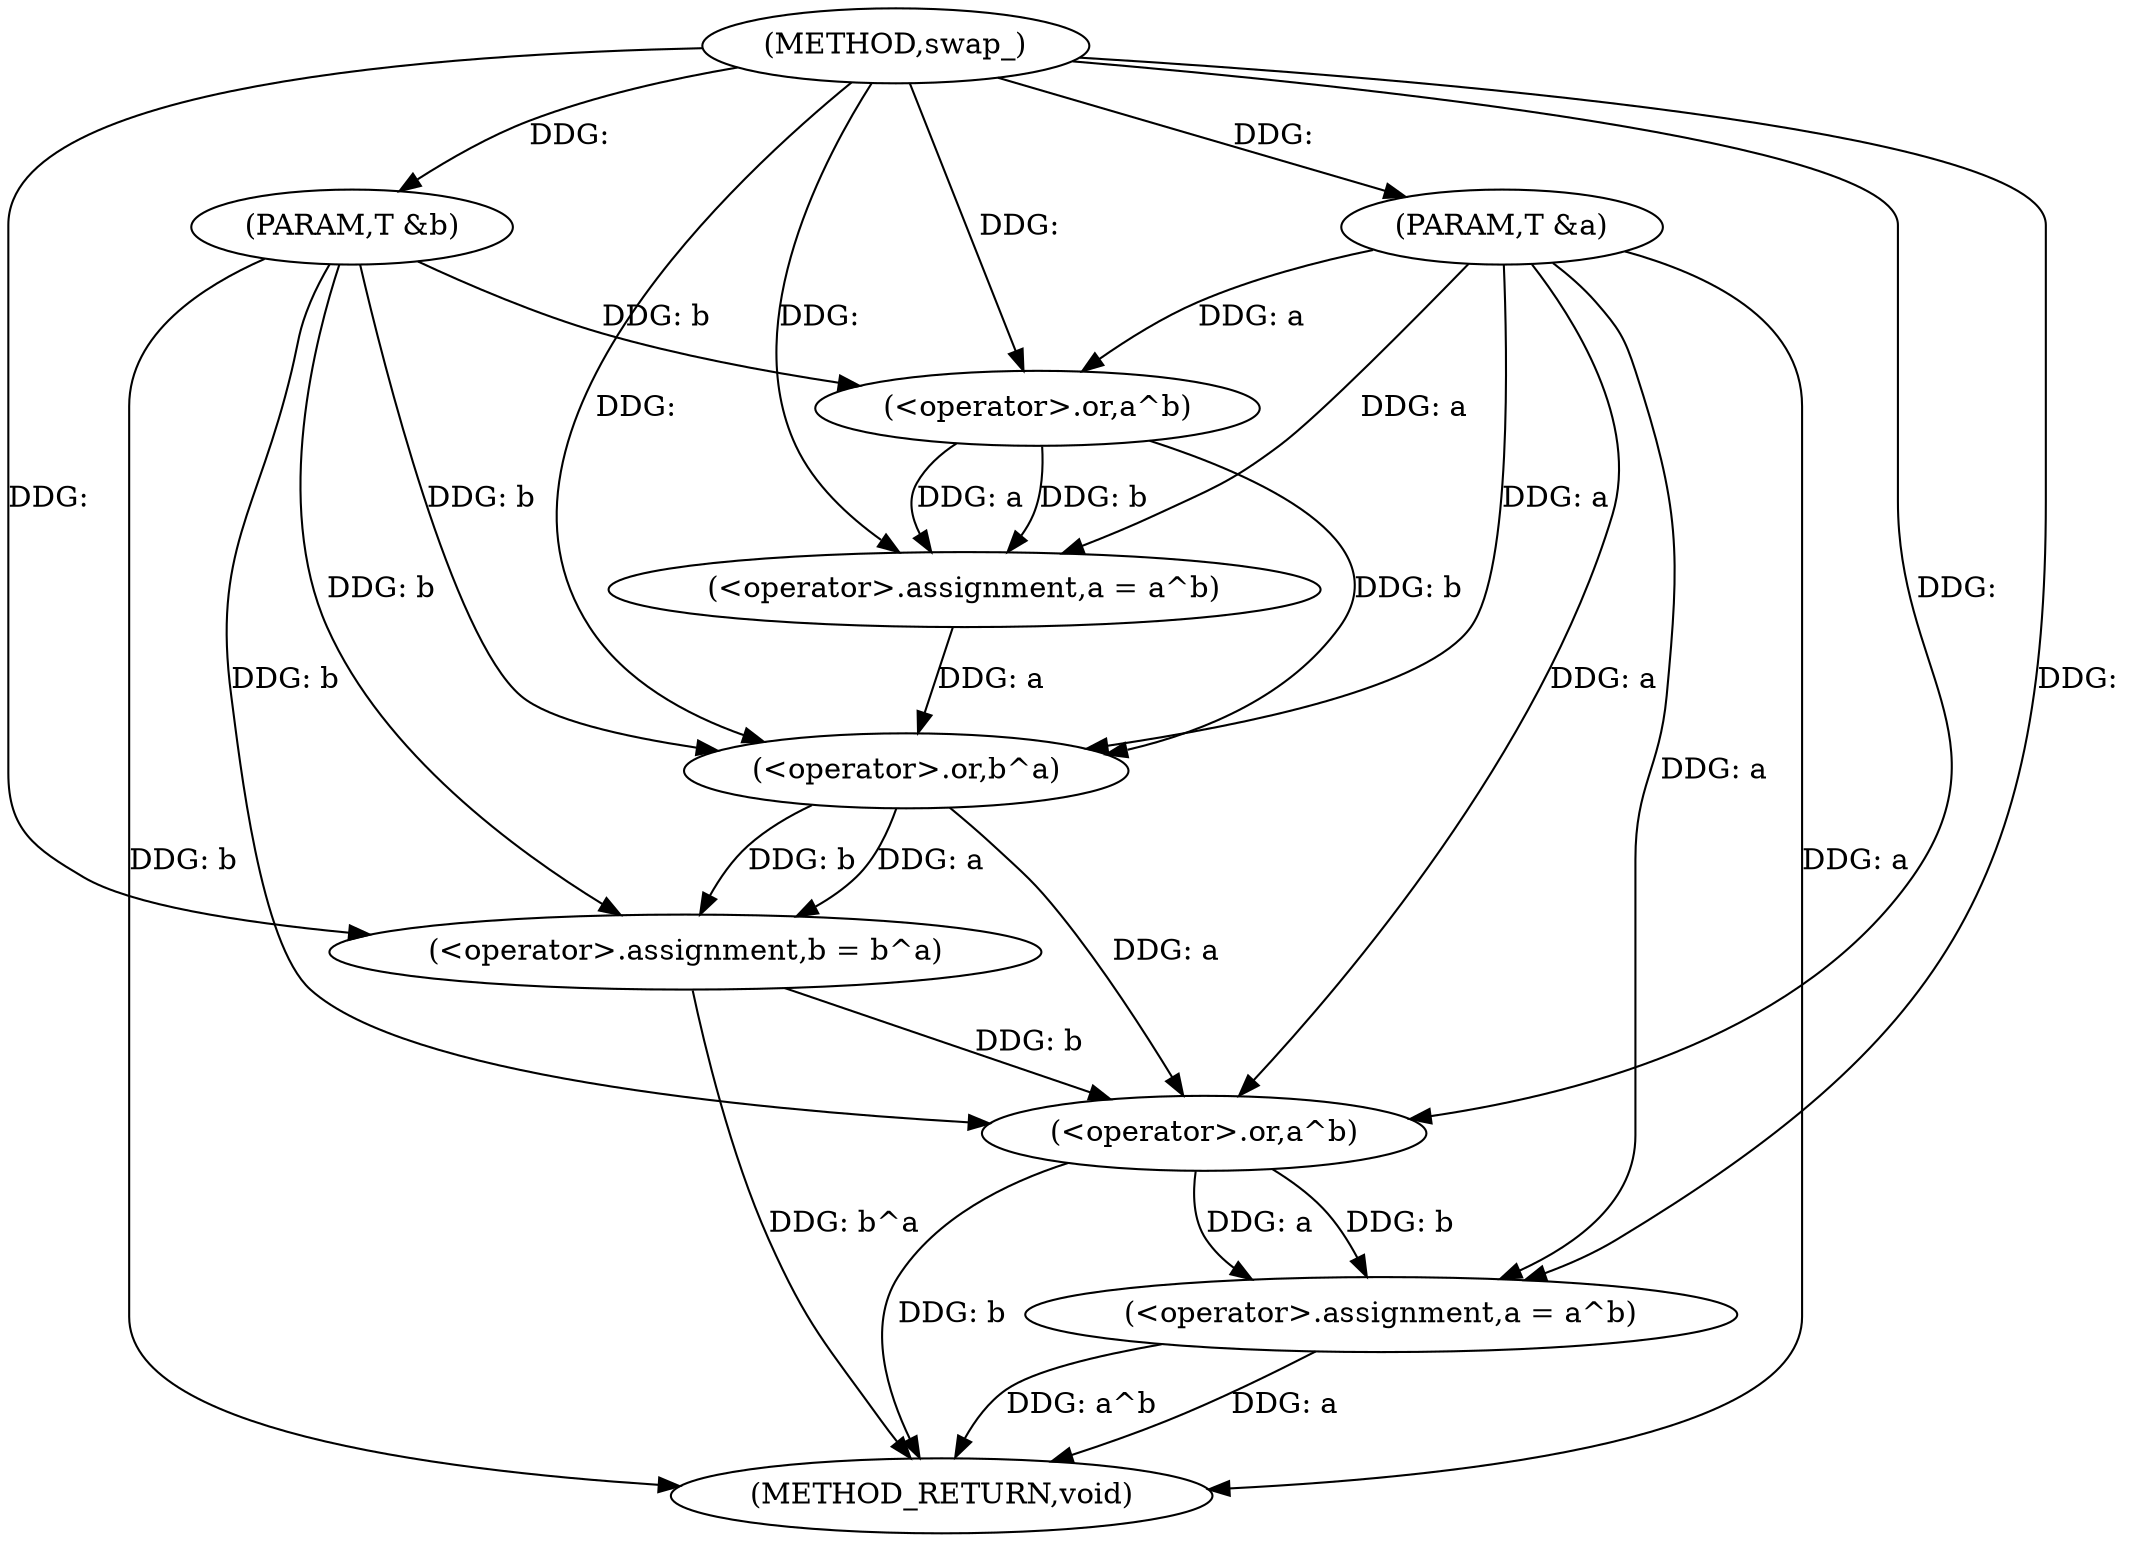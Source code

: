 digraph "swap_" {  
"1000925" [label = "(METHOD,swap_)" ]
"1000944" [label = "(METHOD_RETURN,void)" ]
"1000926" [label = "(PARAM,T &a)" ]
"1000927" [label = "(PARAM,T &b)" ]
"1000929" [label = "(<operator>.assignment,a = a^b)" ]
"1000934" [label = "(<operator>.assignment,b = b^a)" ]
"1000939" [label = "(<operator>.assignment,a = a^b)" ]
"1000931" [label = "(<operator>.or,a^b)" ]
"1000936" [label = "(<operator>.or,b^a)" ]
"1000941" [label = "(<operator>.or,a^b)" ]
  "1000926" -> "1000944"  [ label = "DDG: a"] 
  "1000927" -> "1000944"  [ label = "DDG: b"] 
  "1000934" -> "1000944"  [ label = "DDG: b^a"] 
  "1000939" -> "1000944"  [ label = "DDG: a"] 
  "1000941" -> "1000944"  [ label = "DDG: b"] 
  "1000939" -> "1000944"  [ label = "DDG: a^b"] 
  "1000925" -> "1000926"  [ label = "DDG: "] 
  "1000925" -> "1000927"  [ label = "DDG: "] 
  "1000931" -> "1000929"  [ label = "DDG: b"] 
  "1000931" -> "1000929"  [ label = "DDG: a"] 
  "1000936" -> "1000934"  [ label = "DDG: b"] 
  "1000936" -> "1000934"  [ label = "DDG: a"] 
  "1000941" -> "1000939"  [ label = "DDG: b"] 
  "1000941" -> "1000939"  [ label = "DDG: a"] 
  "1000926" -> "1000929"  [ label = "DDG: a"] 
  "1000925" -> "1000929"  [ label = "DDG: "] 
  "1000927" -> "1000934"  [ label = "DDG: b"] 
  "1000925" -> "1000934"  [ label = "DDG: "] 
  "1000926" -> "1000939"  [ label = "DDG: a"] 
  "1000925" -> "1000939"  [ label = "DDG: "] 
  "1000926" -> "1000931"  [ label = "DDG: a"] 
  "1000925" -> "1000931"  [ label = "DDG: "] 
  "1000927" -> "1000931"  [ label = "DDG: b"] 
  "1000931" -> "1000936"  [ label = "DDG: b"] 
  "1000927" -> "1000936"  [ label = "DDG: b"] 
  "1000925" -> "1000936"  [ label = "DDG: "] 
  "1000929" -> "1000936"  [ label = "DDG: a"] 
  "1000926" -> "1000936"  [ label = "DDG: a"] 
  "1000936" -> "1000941"  [ label = "DDG: a"] 
  "1000926" -> "1000941"  [ label = "DDG: a"] 
  "1000925" -> "1000941"  [ label = "DDG: "] 
  "1000934" -> "1000941"  [ label = "DDG: b"] 
  "1000927" -> "1000941"  [ label = "DDG: b"] 
}
